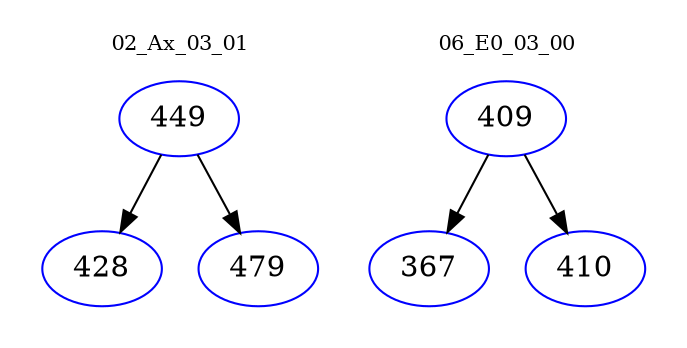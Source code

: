 digraph{
subgraph cluster_0 {
color = white
label = "02_Ax_03_01";
fontsize=10;
T0_449 [label="449", color="blue"]
T0_449 -> T0_428 [color="black"]
T0_428 [label="428", color="blue"]
T0_449 -> T0_479 [color="black"]
T0_479 [label="479", color="blue"]
}
subgraph cluster_1 {
color = white
label = "06_E0_03_00";
fontsize=10;
T1_409 [label="409", color="blue"]
T1_409 -> T1_367 [color="black"]
T1_367 [label="367", color="blue"]
T1_409 -> T1_410 [color="black"]
T1_410 [label="410", color="blue"]
}
}
